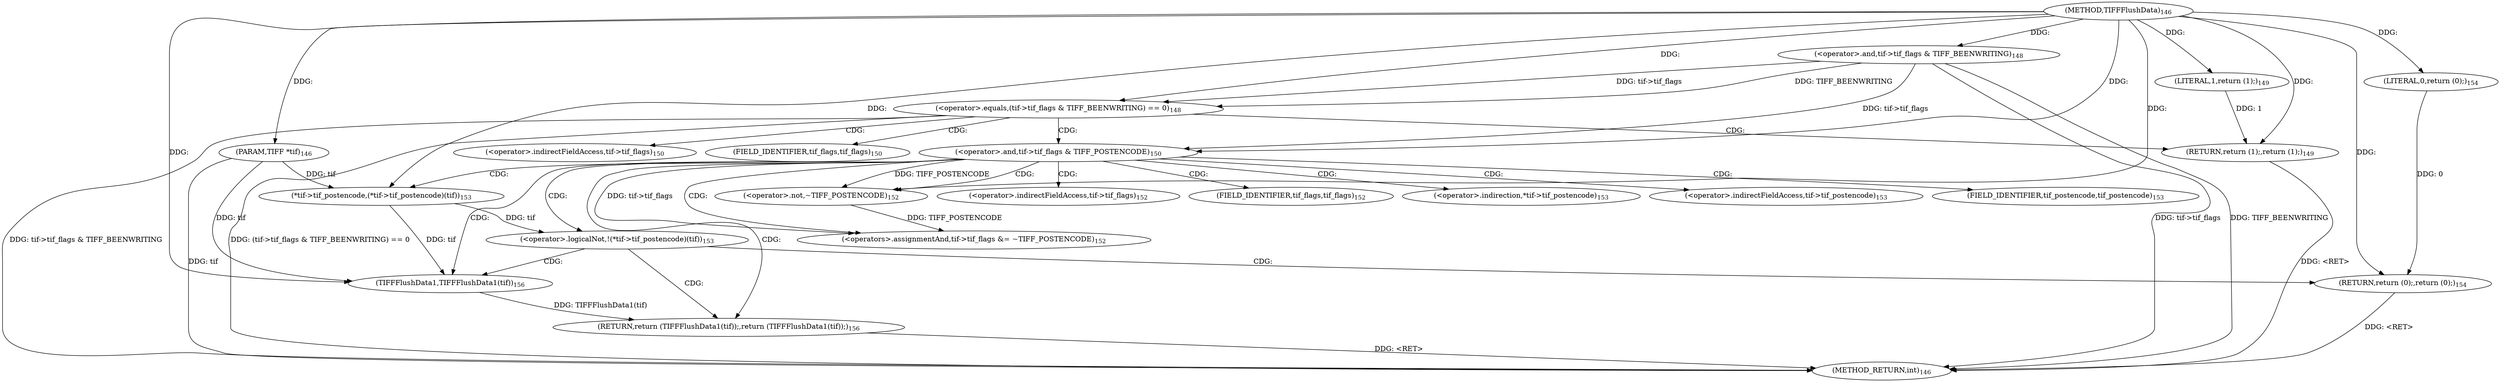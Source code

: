 digraph "TIFFFlushData" {  
"6175" [label = <(METHOD,TIFFFlushData)<SUB>146</SUB>> ]
"6216" [label = <(METHOD_RETURN,int)<SUB>146</SUB>> ]
"6176" [label = <(PARAM,TIFF *tif)<SUB>146</SUB>> ]
"6213" [label = <(RETURN,return (TIFFFlushData1(tif));,return (TIFFFlushData1(tif));)<SUB>156</SUB>> ]
"6179" [label = <(&lt;operator&gt;.equals,(tif-&gt;tif_flags &amp; TIFF_BEENWRITING) == 0)<SUB>148</SUB>> ]
"6190" [label = <(&lt;operator&gt;.and,tif-&gt;tif_flags &amp; TIFF_POSTENCODE)<SUB>150</SUB>> ]
"6214" [label = <(TIFFFlushData1,TIFFFlushData1(tif))<SUB>156</SUB>> ]
"6187" [label = <(RETURN,return (1);,return (1);)<SUB>149</SUB>> ]
"6196" [label = <(&lt;operators&gt;.assignmentAnd,tif-&gt;tif_flags &amp;= ~TIFF_POSTENCODE)<SUB>152</SUB>> ]
"6180" [label = <(&lt;operator&gt;.and,tif-&gt;tif_flags &amp; TIFF_BEENWRITING)<SUB>148</SUB>> ]
"6188" [label = <(LITERAL,1,return (1);)<SUB>149</SUB>> ]
"6203" [label = <(&lt;operator&gt;.logicalNot,!(*tif-&gt;tif_postencode)(tif))<SUB>153</SUB>> ]
"6200" [label = <(&lt;operator&gt;.not,~TIFF_POSTENCODE)<SUB>152</SUB>> ]
"6211" [label = <(RETURN,return (0);,return (0);)<SUB>154</SUB>> ]
"6204" [label = <(*tif-&gt;tif_postencode,(*tif-&gt;tif_postencode)(tif))<SUB>153</SUB>> ]
"6212" [label = <(LITERAL,0,return (0);)<SUB>154</SUB>> ]
"6191" [label = <(&lt;operator&gt;.indirectFieldAccess,tif-&gt;tif_flags)<SUB>150</SUB>> ]
"6193" [label = <(FIELD_IDENTIFIER,tif_flags,tif_flags)<SUB>150</SUB>> ]
"6197" [label = <(&lt;operator&gt;.indirectFieldAccess,tif-&gt;tif_flags)<SUB>152</SUB>> ]
"6199" [label = <(FIELD_IDENTIFIER,tif_flags,tif_flags)<SUB>152</SUB>> ]
"6205" [label = <(&lt;operator&gt;.indirection,*tif-&gt;tif_postencode)<SUB>153</SUB>> ]
"6206" [label = <(&lt;operator&gt;.indirectFieldAccess,tif-&gt;tif_postencode)<SUB>153</SUB>> ]
"6208" [label = <(FIELD_IDENTIFIER,tif_postencode,tif_postencode)<SUB>153</SUB>> ]
  "6211" -> "6216"  [ label = "DDG: &lt;RET&gt;"] 
  "6187" -> "6216"  [ label = "DDG: &lt;RET&gt;"] 
  "6213" -> "6216"  [ label = "DDG: &lt;RET&gt;"] 
  "6176" -> "6216"  [ label = "DDG: tif"] 
  "6180" -> "6216"  [ label = "DDG: tif-&gt;tif_flags"] 
  "6179" -> "6216"  [ label = "DDG: tif-&gt;tif_flags &amp; TIFF_BEENWRITING"] 
  "6179" -> "6216"  [ label = "DDG: (tif-&gt;tif_flags &amp; TIFF_BEENWRITING) == 0"] 
  "6180" -> "6216"  [ label = "DDG: TIFF_BEENWRITING"] 
  "6175" -> "6176"  [ label = "DDG: "] 
  "6214" -> "6213"  [ label = "DDG: TIFFFlushData1(tif)"] 
  "6180" -> "6179"  [ label = "DDG: tif-&gt;tif_flags"] 
  "6180" -> "6179"  [ label = "DDG: TIFF_BEENWRITING"] 
  "6175" -> "6179"  [ label = "DDG: "] 
  "6188" -> "6187"  [ label = "DDG: 1"] 
  "6175" -> "6187"  [ label = "DDG: "] 
  "6180" -> "6190"  [ label = "DDG: tif-&gt;tif_flags"] 
  "6175" -> "6190"  [ label = "DDG: "] 
  "6200" -> "6196"  [ label = "DDG: TIFF_POSTENCODE"] 
  "6204" -> "6214"  [ label = "DDG: tif"] 
  "6176" -> "6214"  [ label = "DDG: tif"] 
  "6175" -> "6214"  [ label = "DDG: "] 
  "6175" -> "6180"  [ label = "DDG: "] 
  "6175" -> "6188"  [ label = "DDG: "] 
  "6190" -> "6196"  [ label = "DDG: tif-&gt;tif_flags"] 
  "6190" -> "6200"  [ label = "DDG: TIFF_POSTENCODE"] 
  "6175" -> "6200"  [ label = "DDG: "] 
  "6204" -> "6203"  [ label = "DDG: tif"] 
  "6212" -> "6211"  [ label = "DDG: 0"] 
  "6175" -> "6211"  [ label = "DDG: "] 
  "6176" -> "6204"  [ label = "DDG: tif"] 
  "6175" -> "6204"  [ label = "DDG: "] 
  "6175" -> "6212"  [ label = "DDG: "] 
  "6179" -> "6190"  [ label = "CDG: "] 
  "6179" -> "6193"  [ label = "CDG: "] 
  "6179" -> "6187"  [ label = "CDG: "] 
  "6179" -> "6191"  [ label = "CDG: "] 
  "6190" -> "6214"  [ label = "CDG: "] 
  "6190" -> "6197"  [ label = "CDG: "] 
  "6190" -> "6205"  [ label = "CDG: "] 
  "6190" -> "6204"  [ label = "CDG: "] 
  "6190" -> "6203"  [ label = "CDG: "] 
  "6190" -> "6208"  [ label = "CDG: "] 
  "6190" -> "6196"  [ label = "CDG: "] 
  "6190" -> "6206"  [ label = "CDG: "] 
  "6190" -> "6199"  [ label = "CDG: "] 
  "6190" -> "6200"  [ label = "CDG: "] 
  "6190" -> "6213"  [ label = "CDG: "] 
  "6203" -> "6214"  [ label = "CDG: "] 
  "6203" -> "6211"  [ label = "CDG: "] 
  "6203" -> "6213"  [ label = "CDG: "] 
}
